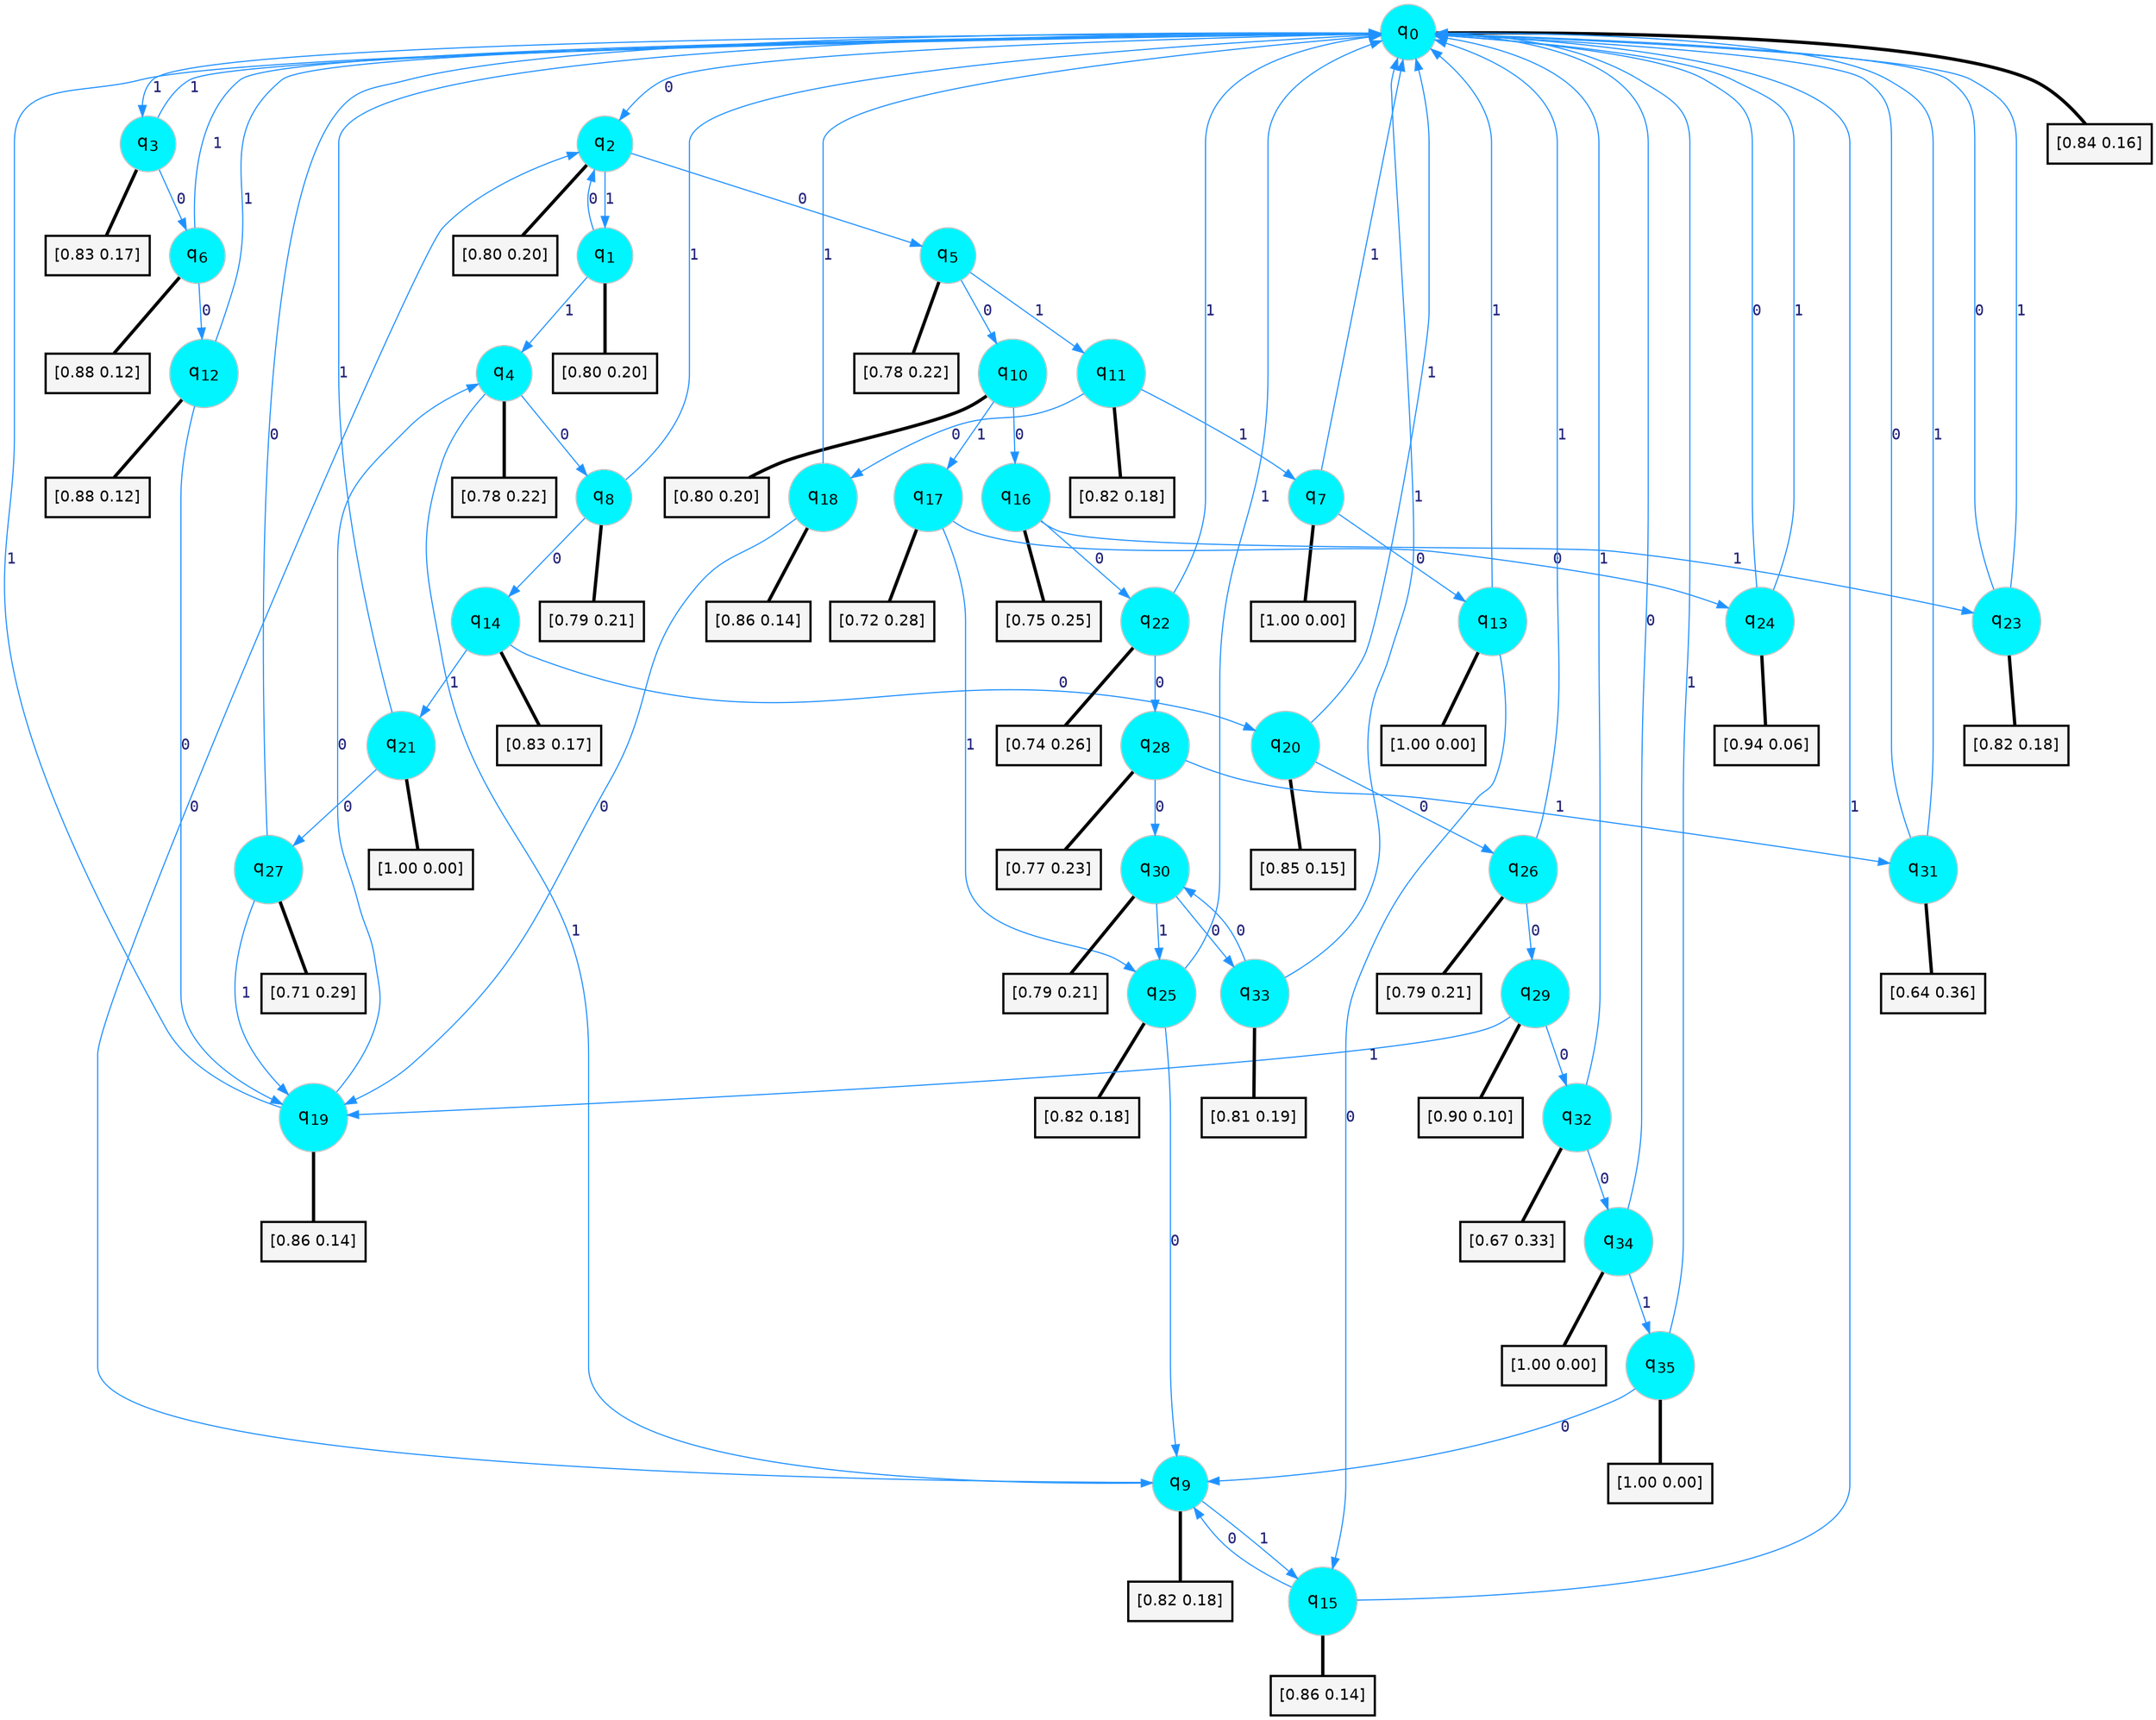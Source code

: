 digraph G {
graph [
bgcolor=transparent, dpi=300, rankdir=TD, size="40,25"];
node [
color=gray, fillcolor=turquoise1, fontcolor=black, fontname=Helvetica, fontsize=16, fontweight=bold, shape=circle, style=filled];
edge [
arrowsize=1, color=dodgerblue1, fontcolor=midnightblue, fontname=courier, fontweight=bold, penwidth=1, style=solid, weight=20];
0[label=<q<SUB>0</SUB>>];
1[label=<q<SUB>1</SUB>>];
2[label=<q<SUB>2</SUB>>];
3[label=<q<SUB>3</SUB>>];
4[label=<q<SUB>4</SUB>>];
5[label=<q<SUB>5</SUB>>];
6[label=<q<SUB>6</SUB>>];
7[label=<q<SUB>7</SUB>>];
8[label=<q<SUB>8</SUB>>];
9[label=<q<SUB>9</SUB>>];
10[label=<q<SUB>10</SUB>>];
11[label=<q<SUB>11</SUB>>];
12[label=<q<SUB>12</SUB>>];
13[label=<q<SUB>13</SUB>>];
14[label=<q<SUB>14</SUB>>];
15[label=<q<SUB>15</SUB>>];
16[label=<q<SUB>16</SUB>>];
17[label=<q<SUB>17</SUB>>];
18[label=<q<SUB>18</SUB>>];
19[label=<q<SUB>19</SUB>>];
20[label=<q<SUB>20</SUB>>];
21[label=<q<SUB>21</SUB>>];
22[label=<q<SUB>22</SUB>>];
23[label=<q<SUB>23</SUB>>];
24[label=<q<SUB>24</SUB>>];
25[label=<q<SUB>25</SUB>>];
26[label=<q<SUB>26</SUB>>];
27[label=<q<SUB>27</SUB>>];
28[label=<q<SUB>28</SUB>>];
29[label=<q<SUB>29</SUB>>];
30[label=<q<SUB>30</SUB>>];
31[label=<q<SUB>31</SUB>>];
32[label=<q<SUB>32</SUB>>];
33[label=<q<SUB>33</SUB>>];
34[label=<q<SUB>34</SUB>>];
35[label=<q<SUB>35</SUB>>];
36[label="[0.84 0.16]", shape=box,fontcolor=black, fontname=Helvetica, fontsize=14, penwidth=2, fillcolor=whitesmoke,color=black];
37[label="[0.80 0.20]", shape=box,fontcolor=black, fontname=Helvetica, fontsize=14, penwidth=2, fillcolor=whitesmoke,color=black];
38[label="[0.80 0.20]", shape=box,fontcolor=black, fontname=Helvetica, fontsize=14, penwidth=2, fillcolor=whitesmoke,color=black];
39[label="[0.83 0.17]", shape=box,fontcolor=black, fontname=Helvetica, fontsize=14, penwidth=2, fillcolor=whitesmoke,color=black];
40[label="[0.78 0.22]", shape=box,fontcolor=black, fontname=Helvetica, fontsize=14, penwidth=2, fillcolor=whitesmoke,color=black];
41[label="[0.78 0.22]", shape=box,fontcolor=black, fontname=Helvetica, fontsize=14, penwidth=2, fillcolor=whitesmoke,color=black];
42[label="[0.88 0.12]", shape=box,fontcolor=black, fontname=Helvetica, fontsize=14, penwidth=2, fillcolor=whitesmoke,color=black];
43[label="[1.00 0.00]", shape=box,fontcolor=black, fontname=Helvetica, fontsize=14, penwidth=2, fillcolor=whitesmoke,color=black];
44[label="[0.79 0.21]", shape=box,fontcolor=black, fontname=Helvetica, fontsize=14, penwidth=2, fillcolor=whitesmoke,color=black];
45[label="[0.82 0.18]", shape=box,fontcolor=black, fontname=Helvetica, fontsize=14, penwidth=2, fillcolor=whitesmoke,color=black];
46[label="[0.80 0.20]", shape=box,fontcolor=black, fontname=Helvetica, fontsize=14, penwidth=2, fillcolor=whitesmoke,color=black];
47[label="[0.82 0.18]", shape=box,fontcolor=black, fontname=Helvetica, fontsize=14, penwidth=2, fillcolor=whitesmoke,color=black];
48[label="[0.88 0.12]", shape=box,fontcolor=black, fontname=Helvetica, fontsize=14, penwidth=2, fillcolor=whitesmoke,color=black];
49[label="[1.00 0.00]", shape=box,fontcolor=black, fontname=Helvetica, fontsize=14, penwidth=2, fillcolor=whitesmoke,color=black];
50[label="[0.83 0.17]", shape=box,fontcolor=black, fontname=Helvetica, fontsize=14, penwidth=2, fillcolor=whitesmoke,color=black];
51[label="[0.86 0.14]", shape=box,fontcolor=black, fontname=Helvetica, fontsize=14, penwidth=2, fillcolor=whitesmoke,color=black];
52[label="[0.75 0.25]", shape=box,fontcolor=black, fontname=Helvetica, fontsize=14, penwidth=2, fillcolor=whitesmoke,color=black];
53[label="[0.72 0.28]", shape=box,fontcolor=black, fontname=Helvetica, fontsize=14, penwidth=2, fillcolor=whitesmoke,color=black];
54[label="[0.86 0.14]", shape=box,fontcolor=black, fontname=Helvetica, fontsize=14, penwidth=2, fillcolor=whitesmoke,color=black];
55[label="[0.86 0.14]", shape=box,fontcolor=black, fontname=Helvetica, fontsize=14, penwidth=2, fillcolor=whitesmoke,color=black];
56[label="[0.85 0.15]", shape=box,fontcolor=black, fontname=Helvetica, fontsize=14, penwidth=2, fillcolor=whitesmoke,color=black];
57[label="[1.00 0.00]", shape=box,fontcolor=black, fontname=Helvetica, fontsize=14, penwidth=2, fillcolor=whitesmoke,color=black];
58[label="[0.74 0.26]", shape=box,fontcolor=black, fontname=Helvetica, fontsize=14, penwidth=2, fillcolor=whitesmoke,color=black];
59[label="[0.82 0.18]", shape=box,fontcolor=black, fontname=Helvetica, fontsize=14, penwidth=2, fillcolor=whitesmoke,color=black];
60[label="[0.94 0.06]", shape=box,fontcolor=black, fontname=Helvetica, fontsize=14, penwidth=2, fillcolor=whitesmoke,color=black];
61[label="[0.82 0.18]", shape=box,fontcolor=black, fontname=Helvetica, fontsize=14, penwidth=2, fillcolor=whitesmoke,color=black];
62[label="[0.79 0.21]", shape=box,fontcolor=black, fontname=Helvetica, fontsize=14, penwidth=2, fillcolor=whitesmoke,color=black];
63[label="[0.71 0.29]", shape=box,fontcolor=black, fontname=Helvetica, fontsize=14, penwidth=2, fillcolor=whitesmoke,color=black];
64[label="[0.77 0.23]", shape=box,fontcolor=black, fontname=Helvetica, fontsize=14, penwidth=2, fillcolor=whitesmoke,color=black];
65[label="[0.90 0.10]", shape=box,fontcolor=black, fontname=Helvetica, fontsize=14, penwidth=2, fillcolor=whitesmoke,color=black];
66[label="[0.79 0.21]", shape=box,fontcolor=black, fontname=Helvetica, fontsize=14, penwidth=2, fillcolor=whitesmoke,color=black];
67[label="[0.64 0.36]", shape=box,fontcolor=black, fontname=Helvetica, fontsize=14, penwidth=2, fillcolor=whitesmoke,color=black];
68[label="[0.67 0.33]", shape=box,fontcolor=black, fontname=Helvetica, fontsize=14, penwidth=2, fillcolor=whitesmoke,color=black];
69[label="[0.81 0.19]", shape=box,fontcolor=black, fontname=Helvetica, fontsize=14, penwidth=2, fillcolor=whitesmoke,color=black];
70[label="[1.00 0.00]", shape=box,fontcolor=black, fontname=Helvetica, fontsize=14, penwidth=2, fillcolor=whitesmoke,color=black];
71[label="[1.00 0.00]", shape=box,fontcolor=black, fontname=Helvetica, fontsize=14, penwidth=2, fillcolor=whitesmoke,color=black];
0->2 [label=0];
0->3 [label=1];
0->36 [arrowhead=none, penwidth=3,color=black];
1->2 [label=0];
1->4 [label=1];
1->37 [arrowhead=none, penwidth=3,color=black];
2->5 [label=0];
2->1 [label=1];
2->38 [arrowhead=none, penwidth=3,color=black];
3->6 [label=0];
3->0 [label=1];
3->39 [arrowhead=none, penwidth=3,color=black];
4->8 [label=0];
4->9 [label=1];
4->40 [arrowhead=none, penwidth=3,color=black];
5->10 [label=0];
5->11 [label=1];
5->41 [arrowhead=none, penwidth=3,color=black];
6->12 [label=0];
6->0 [label=1];
6->42 [arrowhead=none, penwidth=3,color=black];
7->13 [label=0];
7->0 [label=1];
7->43 [arrowhead=none, penwidth=3,color=black];
8->14 [label=0];
8->0 [label=1];
8->44 [arrowhead=none, penwidth=3,color=black];
9->2 [label=0];
9->15 [label=1];
9->45 [arrowhead=none, penwidth=3,color=black];
10->16 [label=0];
10->17 [label=1];
10->46 [arrowhead=none, penwidth=3,color=black];
11->18 [label=0];
11->7 [label=1];
11->47 [arrowhead=none, penwidth=3,color=black];
12->19 [label=0];
12->0 [label=1];
12->48 [arrowhead=none, penwidth=3,color=black];
13->15 [label=0];
13->0 [label=1];
13->49 [arrowhead=none, penwidth=3,color=black];
14->20 [label=0];
14->21 [label=1];
14->50 [arrowhead=none, penwidth=3,color=black];
15->9 [label=0];
15->0 [label=1];
15->51 [arrowhead=none, penwidth=3,color=black];
16->22 [label=0];
16->23 [label=1];
16->52 [arrowhead=none, penwidth=3,color=black];
17->24 [label=0];
17->25 [label=1];
17->53 [arrowhead=none, penwidth=3,color=black];
18->19 [label=0];
18->0 [label=1];
18->54 [arrowhead=none, penwidth=3,color=black];
19->4 [label=0];
19->0 [label=1];
19->55 [arrowhead=none, penwidth=3,color=black];
20->26 [label=0];
20->0 [label=1];
20->56 [arrowhead=none, penwidth=3,color=black];
21->27 [label=0];
21->0 [label=1];
21->57 [arrowhead=none, penwidth=3,color=black];
22->28 [label=0];
22->0 [label=1];
22->58 [arrowhead=none, penwidth=3,color=black];
23->0 [label=0];
23->0 [label=1];
23->59 [arrowhead=none, penwidth=3,color=black];
24->0 [label=0];
24->0 [label=1];
24->60 [arrowhead=none, penwidth=3,color=black];
25->9 [label=0];
25->0 [label=1];
25->61 [arrowhead=none, penwidth=3,color=black];
26->29 [label=0];
26->0 [label=1];
26->62 [arrowhead=none, penwidth=3,color=black];
27->0 [label=0];
27->19 [label=1];
27->63 [arrowhead=none, penwidth=3,color=black];
28->30 [label=0];
28->31 [label=1];
28->64 [arrowhead=none, penwidth=3,color=black];
29->32 [label=0];
29->19 [label=1];
29->65 [arrowhead=none, penwidth=3,color=black];
30->33 [label=0];
30->25 [label=1];
30->66 [arrowhead=none, penwidth=3,color=black];
31->0 [label=0];
31->0 [label=1];
31->67 [arrowhead=none, penwidth=3,color=black];
32->34 [label=0];
32->0 [label=1];
32->68 [arrowhead=none, penwidth=3,color=black];
33->30 [label=0];
33->0 [label=1];
33->69 [arrowhead=none, penwidth=3,color=black];
34->0 [label=0];
34->35 [label=1];
34->70 [arrowhead=none, penwidth=3,color=black];
35->9 [label=0];
35->0 [label=1];
35->71 [arrowhead=none, penwidth=3,color=black];
}
